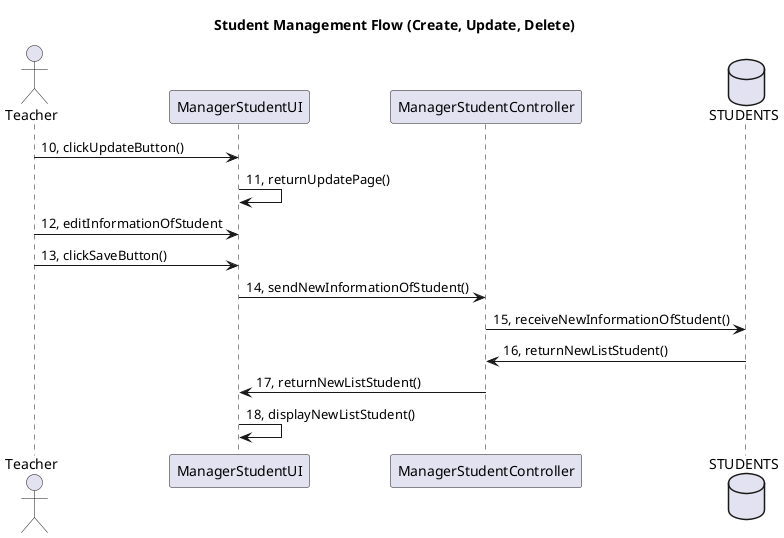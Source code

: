 
@startuml
title Student Management Flow (Create, Update, Delete)

actor Teacher
participant ManagerStudentUI
participant ManagerStudentController
database STUDENTS

/' --- UPDATE STUDENT --- '/
Teacher->ManagerStudentUI: 10, clickUpdateButton() 
ManagerStudentUI->ManagerStudentUI: 11, returnUpdatePage()
Teacher->ManagerStudentUI: 12, editInformationOfStudent
Teacher->ManagerStudentUI: 13, clickSaveButton()
ManagerStudentUI->ManagerStudentController: 14, sendNewInformationOfStudent()
ManagerStudentController->STUDENTS: 15, receiveNewInformationOfStudent()
STUDENTS->ManagerStudentController: 16, returnNewListStudent()
ManagerStudentController->ManagerStudentUI: 17, returnNewListStudent()
ManagerStudentUI->ManagerStudentUI: 18, displayNewListStudent()

@enduml